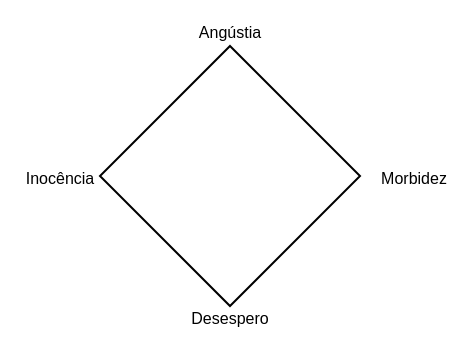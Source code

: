 <mxfile version="21.7.5" type="device">
  <diagram name="Page-1" id="rkZNH69ZYbZABoDn4leT">
    <mxGraphModel dx="324" dy="176" grid="1" gridSize="10" guides="1" tooltips="1" connect="1" arrows="1" fold="1" page="1" pageScale="1" pageWidth="850" pageHeight="1100" math="0" shadow="0">
      <root>
        <mxCell id="0" />
        <mxCell id="1" parent="0" />
        <mxCell id="nzP6fsCWfK1H_bQ6tM55-1" value="" style="rhombus;whiteSpace=wrap;html=1;" parent="1" vertex="1">
          <mxGeometry x="310" y="240" width="130" height="130" as="geometry" />
        </mxCell>
        <mxCell id="nzP6fsCWfK1H_bQ6tM55-2" value="&lt;font style=&quot;font-size: 8px;&quot;&gt;Angústia&lt;/font&gt;" style="text;html=1;strokeColor=none;fillColor=none;align=center;verticalAlign=middle;whiteSpace=wrap;rounded=0;" parent="1" vertex="1">
          <mxGeometry x="345" y="217" width="60" height="30" as="geometry" />
        </mxCell>
        <mxCell id="nzP6fsCWfK1H_bQ6tM55-3" value="&lt;font style=&quot;font-size: 8px;&quot;&gt;Desespero&lt;/font&gt;" style="text;html=1;strokeColor=none;fillColor=none;align=center;verticalAlign=middle;whiteSpace=wrap;rounded=0;" parent="1" vertex="1">
          <mxGeometry x="345" y="360" width="60" height="30" as="geometry" />
        </mxCell>
        <mxCell id="nzP6fsCWfK1H_bQ6tM55-4" value="&lt;font style=&quot;font-size: 8px;&quot;&gt;Inocência&lt;/font&gt;" style="text;html=1;strokeColor=none;fillColor=none;align=center;verticalAlign=middle;whiteSpace=wrap;rounded=0;" parent="1" vertex="1">
          <mxGeometry x="260" y="290" width="60" height="30" as="geometry" />
        </mxCell>
        <mxCell id="nzP6fsCWfK1H_bQ6tM55-5" value="&lt;font style=&quot;font-size: 8px;&quot;&gt;Morbidez&lt;/font&gt;" style="text;html=1;strokeColor=none;fillColor=none;align=center;verticalAlign=middle;whiteSpace=wrap;rounded=0;" parent="1" vertex="1">
          <mxGeometry x="437" y="290" width="60" height="30" as="geometry" />
        </mxCell>
      </root>
    </mxGraphModel>
  </diagram>
</mxfile>
